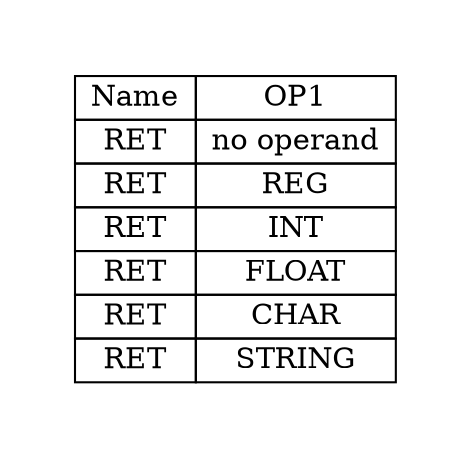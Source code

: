 digraph{
graph [pad="0.5", nodesep="0.5", ranksep="2" ]
node [shape=plain]
Foo [label=<
<table border="0" cellborder="1" cellspacing="0">
<tr><td> Name </td> <td> OP1 </td> </tr>
<tr><td> RET </td><td> no operand </td> </tr>
<tr><td> RET </td><td> REG </td> </tr>
<tr><td> RET </td><td> INT </td> </tr>
<tr><td> RET </td><td> FLOAT </td> </tr>
<tr><td> RET </td><td> CHAR </td> </tr>
<tr><td> RET </td><td> STRING </td> </tr>
</table>>];
}
